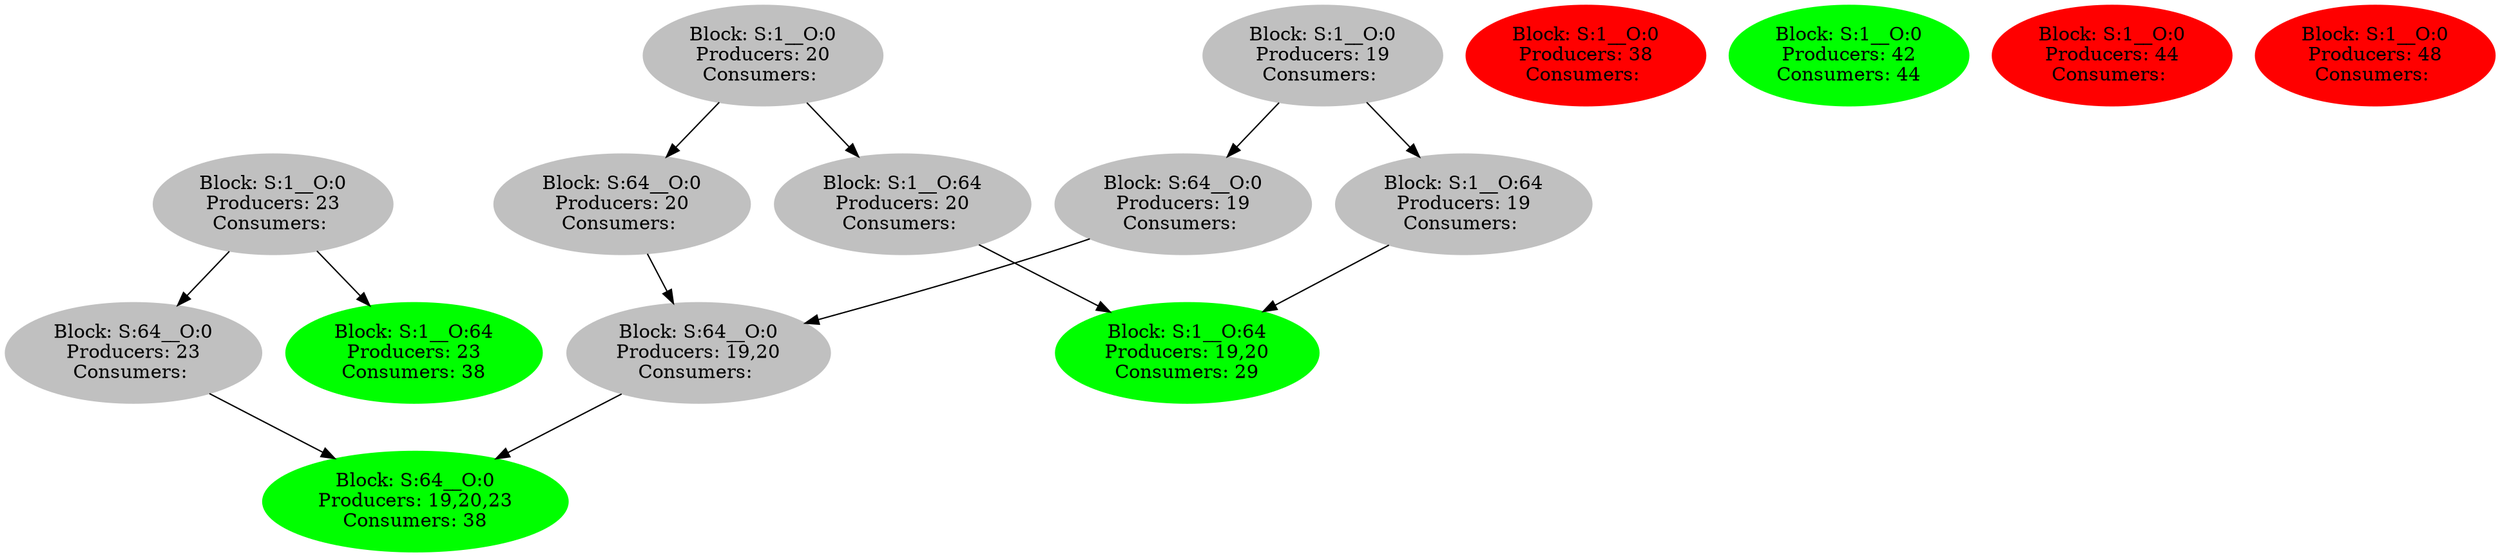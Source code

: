 strict digraph  {
0 [color=grey, label="Block: S:1__O:0
Producers: 19
Consumers: ", style=filled];
1 [color=grey, label="Block: S:64__O:0
Producers: 19
Consumers: ", style=filled];
2 [color=grey, label="Block: S:64__O:0
Producers: 19,20
Consumers: ", style=filled];
3 [color=green, label="Block: S:64__O:0
Producers: 19,20,23
Consumers: 38", style=filled];
4 [color=grey, label="Block: S:1__O:64
Producers: 19
Consumers: ", style=filled];
5 [color=green, label="Block: S:1__O:64
Producers: 19,20
Consumers: 29", style=filled];
6 [color=grey, label="Block: S:1__O:0
Producers: 20
Consumers: ", style=filled];
7 [color=grey, label="Block: S:64__O:0
Producers: 20
Consumers: ", style=filled];
8 [color=grey, label="Block: S:1__O:64
Producers: 20
Consumers: ", style=filled];
9 [color=grey, label="Block: S:1__O:0
Producers: 23
Consumers: ", style=filled];
10 [color=grey, label="Block: S:64__O:0
Producers: 23
Consumers: ", style=filled];
11 [color=green, label="Block: S:1__O:64
Producers: 23
Consumers: 38", style=filled];
12 [color=red, label="Block: S:1__O:0
Producers: 38
Consumers: ", style=filled];
13 [color=green, label="Block: S:1__O:0
Producers: 42
Consumers: 44", style=filled];
14 [color=red, label="Block: S:1__O:0
Producers: 44
Consumers: ", style=filled];
15 [color=red, label="Block: S:1__O:0
Producers: 48
Consumers: ", style=filled];
0 -> 1;
0 -> 4;
1 -> 2;
2 -> 3;
4 -> 5;
6 -> 7;
6 -> 8;
7 -> 2;
8 -> 5;
9 -> 10;
9 -> 11;
10 -> 3;
}
